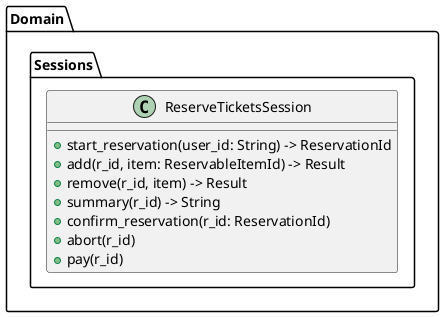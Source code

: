 @startuml

package Domain {
    package Sessions {
        class ReserveTicketsSession {
            +start_reservation(user_id: String) -> ReservationId
            +add(r_id, item: ReservableItemId) -> Result
            +remove(r_id, item) -> Result
            +summary(r_id) -> String
            +confirm_reservation(r_id: ReservationId)
            +abort(r_id)
            +pay(r_id)
        }
    }

}

@enduml